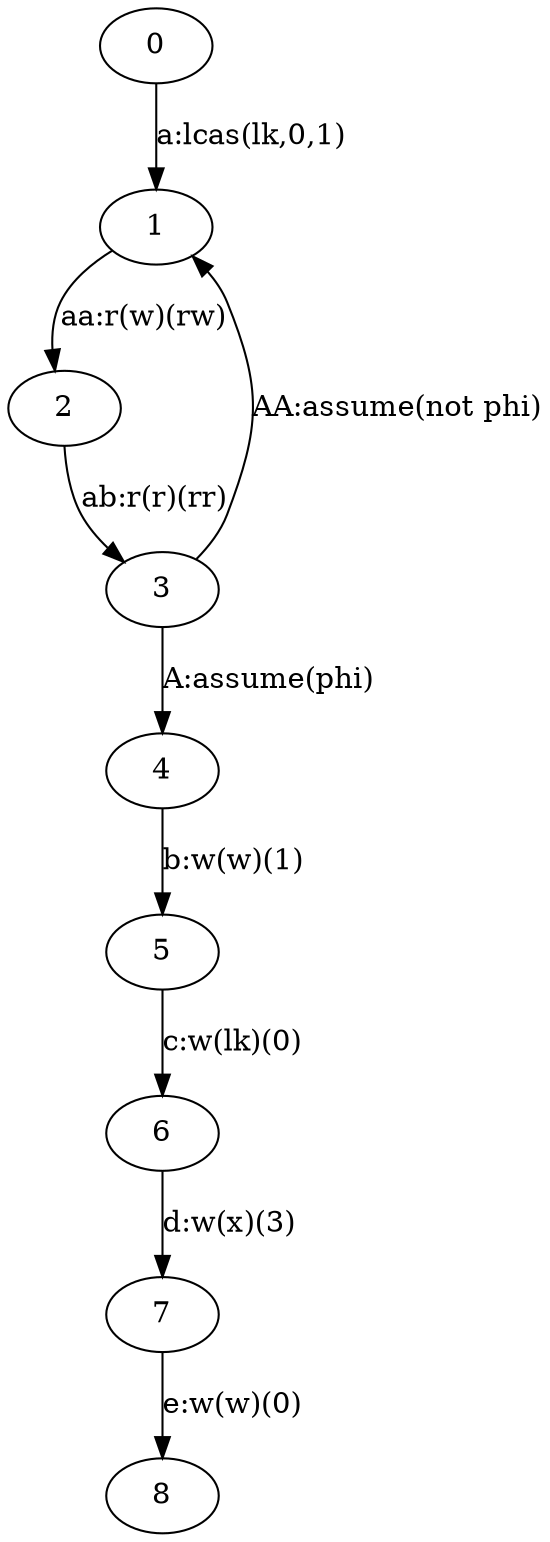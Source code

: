 digraph "unnamed" {
"0" [
fixedsize="false",
label="0",
regular="false",
];
"1" [
fixedsize="false",
label="1",
regular="false",
];
"2" [
fixedsize="false",
label="2",
regular="false",
];
"3" [
fixedsize="false",
label="3",
regular="false",
];
"4" [
fixedsize="false",
label="4",
regular="false",
];
"5" [
fixedsize="false",
label="5",
regular="false",
];
"6" [
fixedsize="false",
label="6",
regular="false",
];
"7" [
fixedsize="false",
label="7",
regular="false",
];
"0" -> "1" [
constraint="true",
decorate="false",
label="a:lcas(lk,0,1)",
labelfloat="false",
];
"1" -> "2" [
constraint="true",
decorate="false",
label="aa:r(w)(rw)",
labelfloat="false",
];
"2" -> "3" [
constraint="true",
decorate="false",
label="ab:r(r)(rr)",
labelfloat="false",
];
"3" -> "4" [
constraint="true",
decorate="false",
label="A:assume(phi)",
labelfloat="false",
];
"4" -> "5" [
constraint="true",
decorate="false",
label="b:w(w)(1)",
labelfloat="false",
];
"5" -> "6" [
constraint="true",
decorate="false",
label="c:w(lk)(0)",
labelfloat="false",
];
"8" [
fixedsize="false",
label="8",
regular="false",
];
"7" -> "8" [
constraint="true",
decorate="false",
label="e:w(w)(0)",
labelfloat="false",
];
"6" -> "7" [
constraint="true",
decorate="false",
label="d:w(x)(3)",
labelfloat="false",
];
"3" -> "1" [
constraint="true",
decorate="false",
label="AA:assume(not phi)",
labelfloat="false",
];
}
